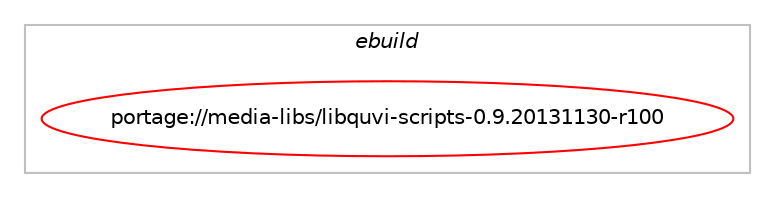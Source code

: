 digraph prolog {

# *************
# Graph options
# *************

newrank=true;
concentrate=true;
compound=true;
graph [rankdir=LR,fontname=Helvetica,fontsize=10,ranksep=1.5];#, ranksep=2.5, nodesep=0.2];
edge  [arrowhead=vee];
node  [fontname=Helvetica,fontsize=10];

# **********
# The ebuild
# **********

subgraph cluster_leftcol {
color=gray;
label=<<i>ebuild</i>>;
id [label="portage://media-libs/libquvi-scripts-0.9.20131130-r100", color=red, width=4, href="../media-libs/libquvi-scripts-0.9.20131130-r100.svg"];
}

# ****************
# The dependencies
# ****************

subgraph cluster_midcol {
color=gray;
label=<<i>dependencies</i>>;
subgraph cluster_compile {
fillcolor="#eeeeee";
style=filled;
label=<<i>compile</i>>;
}
subgraph cluster_compileandrun {
fillcolor="#eeeeee";
style=filled;
label=<<i>compile and run</i>>;
}
subgraph cluster_run {
fillcolor="#eeeeee";
style=filled;
label=<<i>run</i>>;
# *** BEGIN UNKNOWN DEPENDENCY TYPE (TODO) ***
# id -> equal(use_conditional_group(positive,lua_single_target_lua5-1,portage://media-libs/libquvi-scripts-0.9.20131130-r100,[package_dependency(portage://media-libs/libquvi-scripts-0.9.20131130-r100,run,no,dev-lua,LuaBitOp,greaterequal,[1.0.1,,-r1,1.0.1-r1],[],[use(enable(lua_targets_lua5-1),negative)]),package_dependency(portage://media-libs/libquvi-scripts-0.9.20131130-r100,run,no,dev-lua,luaexpat,greaterequal,[1.3.0,,-r1,1.3.0-r1],[],[use(enable(lua_targets_lua5-1),negative)]),package_dependency(portage://media-libs/libquvi-scripts-0.9.20131130-r100,run,no,dev-lua,luajson,greaterequal,[1.1.1,,,1.1.1],[],[use(enable(lua_targets_lua5-1),negative)]),package_dependency(portage://media-libs/libquvi-scripts-0.9.20131130-r100,run,no,dev-lua,luasocket,greaterequal,[3.0,,_rc1-r2,3.0_rc1-r2],[],[use(enable(lua_targets_lua5-1),negative)])]))
# *** END UNKNOWN DEPENDENCY TYPE (TODO) ***

}
}

# **************
# The candidates
# **************

subgraph cluster_choices {
rank=same;
color=gray;
label=<<i>candidates</i>>;

}

}
